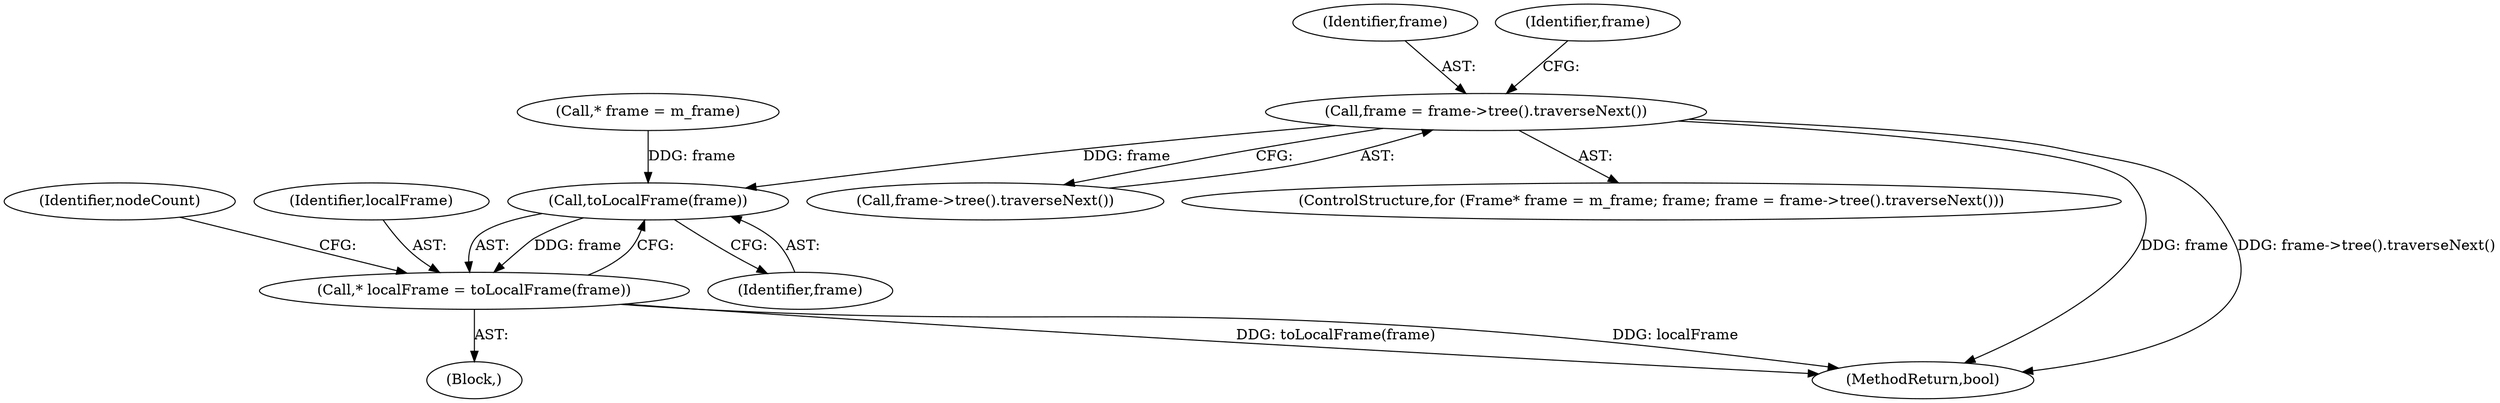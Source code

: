 digraph "0_Chrome_be655fd4fb9ab3291a855a939496111674037a2f_0@pointer" {
"1000120" [label="(Call,frame = frame->tree().traverseNext())"];
"1000130" [label="(Call,toLocalFrame(frame))"];
"1000128" [label="(Call,* localFrame = toLocalFrame(frame))"];
"1000122" [label="(Call,frame->tree().traverseNext())"];
"1000128" [label="(Call,* localFrame = toLocalFrame(frame))"];
"1000121" [label="(Identifier,frame)"];
"1000114" [label="(ControlStructure,for (Frame* frame = m_frame; frame; frame = frame->tree().traverseNext()))"];
"1000120" [label="(Call,frame = frame->tree().traverseNext())"];
"1000131" [label="(Identifier,frame)"];
"1000133" [label="(Identifier,nodeCount)"];
"1000130" [label="(Call,toLocalFrame(frame))"];
"1000116" [label="(Call,* frame = m_frame)"];
"1000126" [label="(Block,)"];
"1000129" [label="(Identifier,localFrame)"];
"1000119" [label="(Identifier,frame)"];
"1000187" [label="(MethodReturn,bool)"];
"1000120" -> "1000114"  [label="AST: "];
"1000120" -> "1000122"  [label="CFG: "];
"1000121" -> "1000120"  [label="AST: "];
"1000122" -> "1000120"  [label="AST: "];
"1000119" -> "1000120"  [label="CFG: "];
"1000120" -> "1000187"  [label="DDG: frame"];
"1000120" -> "1000187"  [label="DDG: frame->tree().traverseNext()"];
"1000120" -> "1000130"  [label="DDG: frame"];
"1000130" -> "1000128"  [label="AST: "];
"1000130" -> "1000131"  [label="CFG: "];
"1000131" -> "1000130"  [label="AST: "];
"1000128" -> "1000130"  [label="CFG: "];
"1000130" -> "1000128"  [label="DDG: frame"];
"1000116" -> "1000130"  [label="DDG: frame"];
"1000128" -> "1000126"  [label="AST: "];
"1000129" -> "1000128"  [label="AST: "];
"1000133" -> "1000128"  [label="CFG: "];
"1000128" -> "1000187"  [label="DDG: toLocalFrame(frame)"];
"1000128" -> "1000187"  [label="DDG: localFrame"];
}

